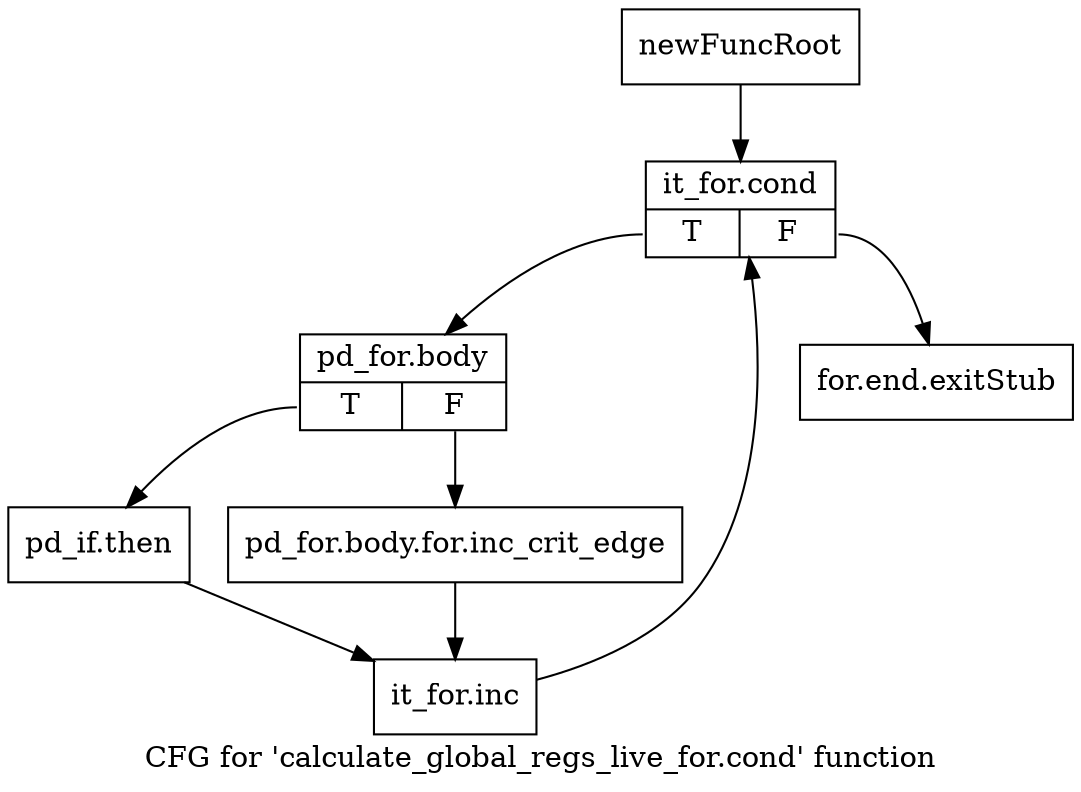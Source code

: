 digraph "CFG for 'calculate_global_regs_live_for.cond' function" {
	label="CFG for 'calculate_global_regs_live_for.cond' function";

	Node0xaeda200 [shape=record,label="{newFuncRoot}"];
	Node0xaeda200 -> Node0xaeda630;
	Node0xaeda5e0 [shape=record,label="{for.end.exitStub}"];
	Node0xaeda630 [shape=record,label="{it_for.cond|{<s0>T|<s1>F}}"];
	Node0xaeda630:s0 -> Node0xaeda680;
	Node0xaeda630:s1 -> Node0xaeda5e0;
	Node0xaeda680 [shape=record,label="{pd_for.body|{<s0>T|<s1>F}}"];
	Node0xaeda680:s0 -> Node0xaeda720;
	Node0xaeda680:s1 -> Node0xaeda6d0;
	Node0xaeda6d0 [shape=record,label="{pd_for.body.for.inc_crit_edge}"];
	Node0xaeda6d0 -> Node0xaeda770;
	Node0xaeda720 [shape=record,label="{pd_if.then}"];
	Node0xaeda720 -> Node0xaeda770;
	Node0xaeda770 [shape=record,label="{it_for.inc}"];
	Node0xaeda770 -> Node0xaeda630;
}
